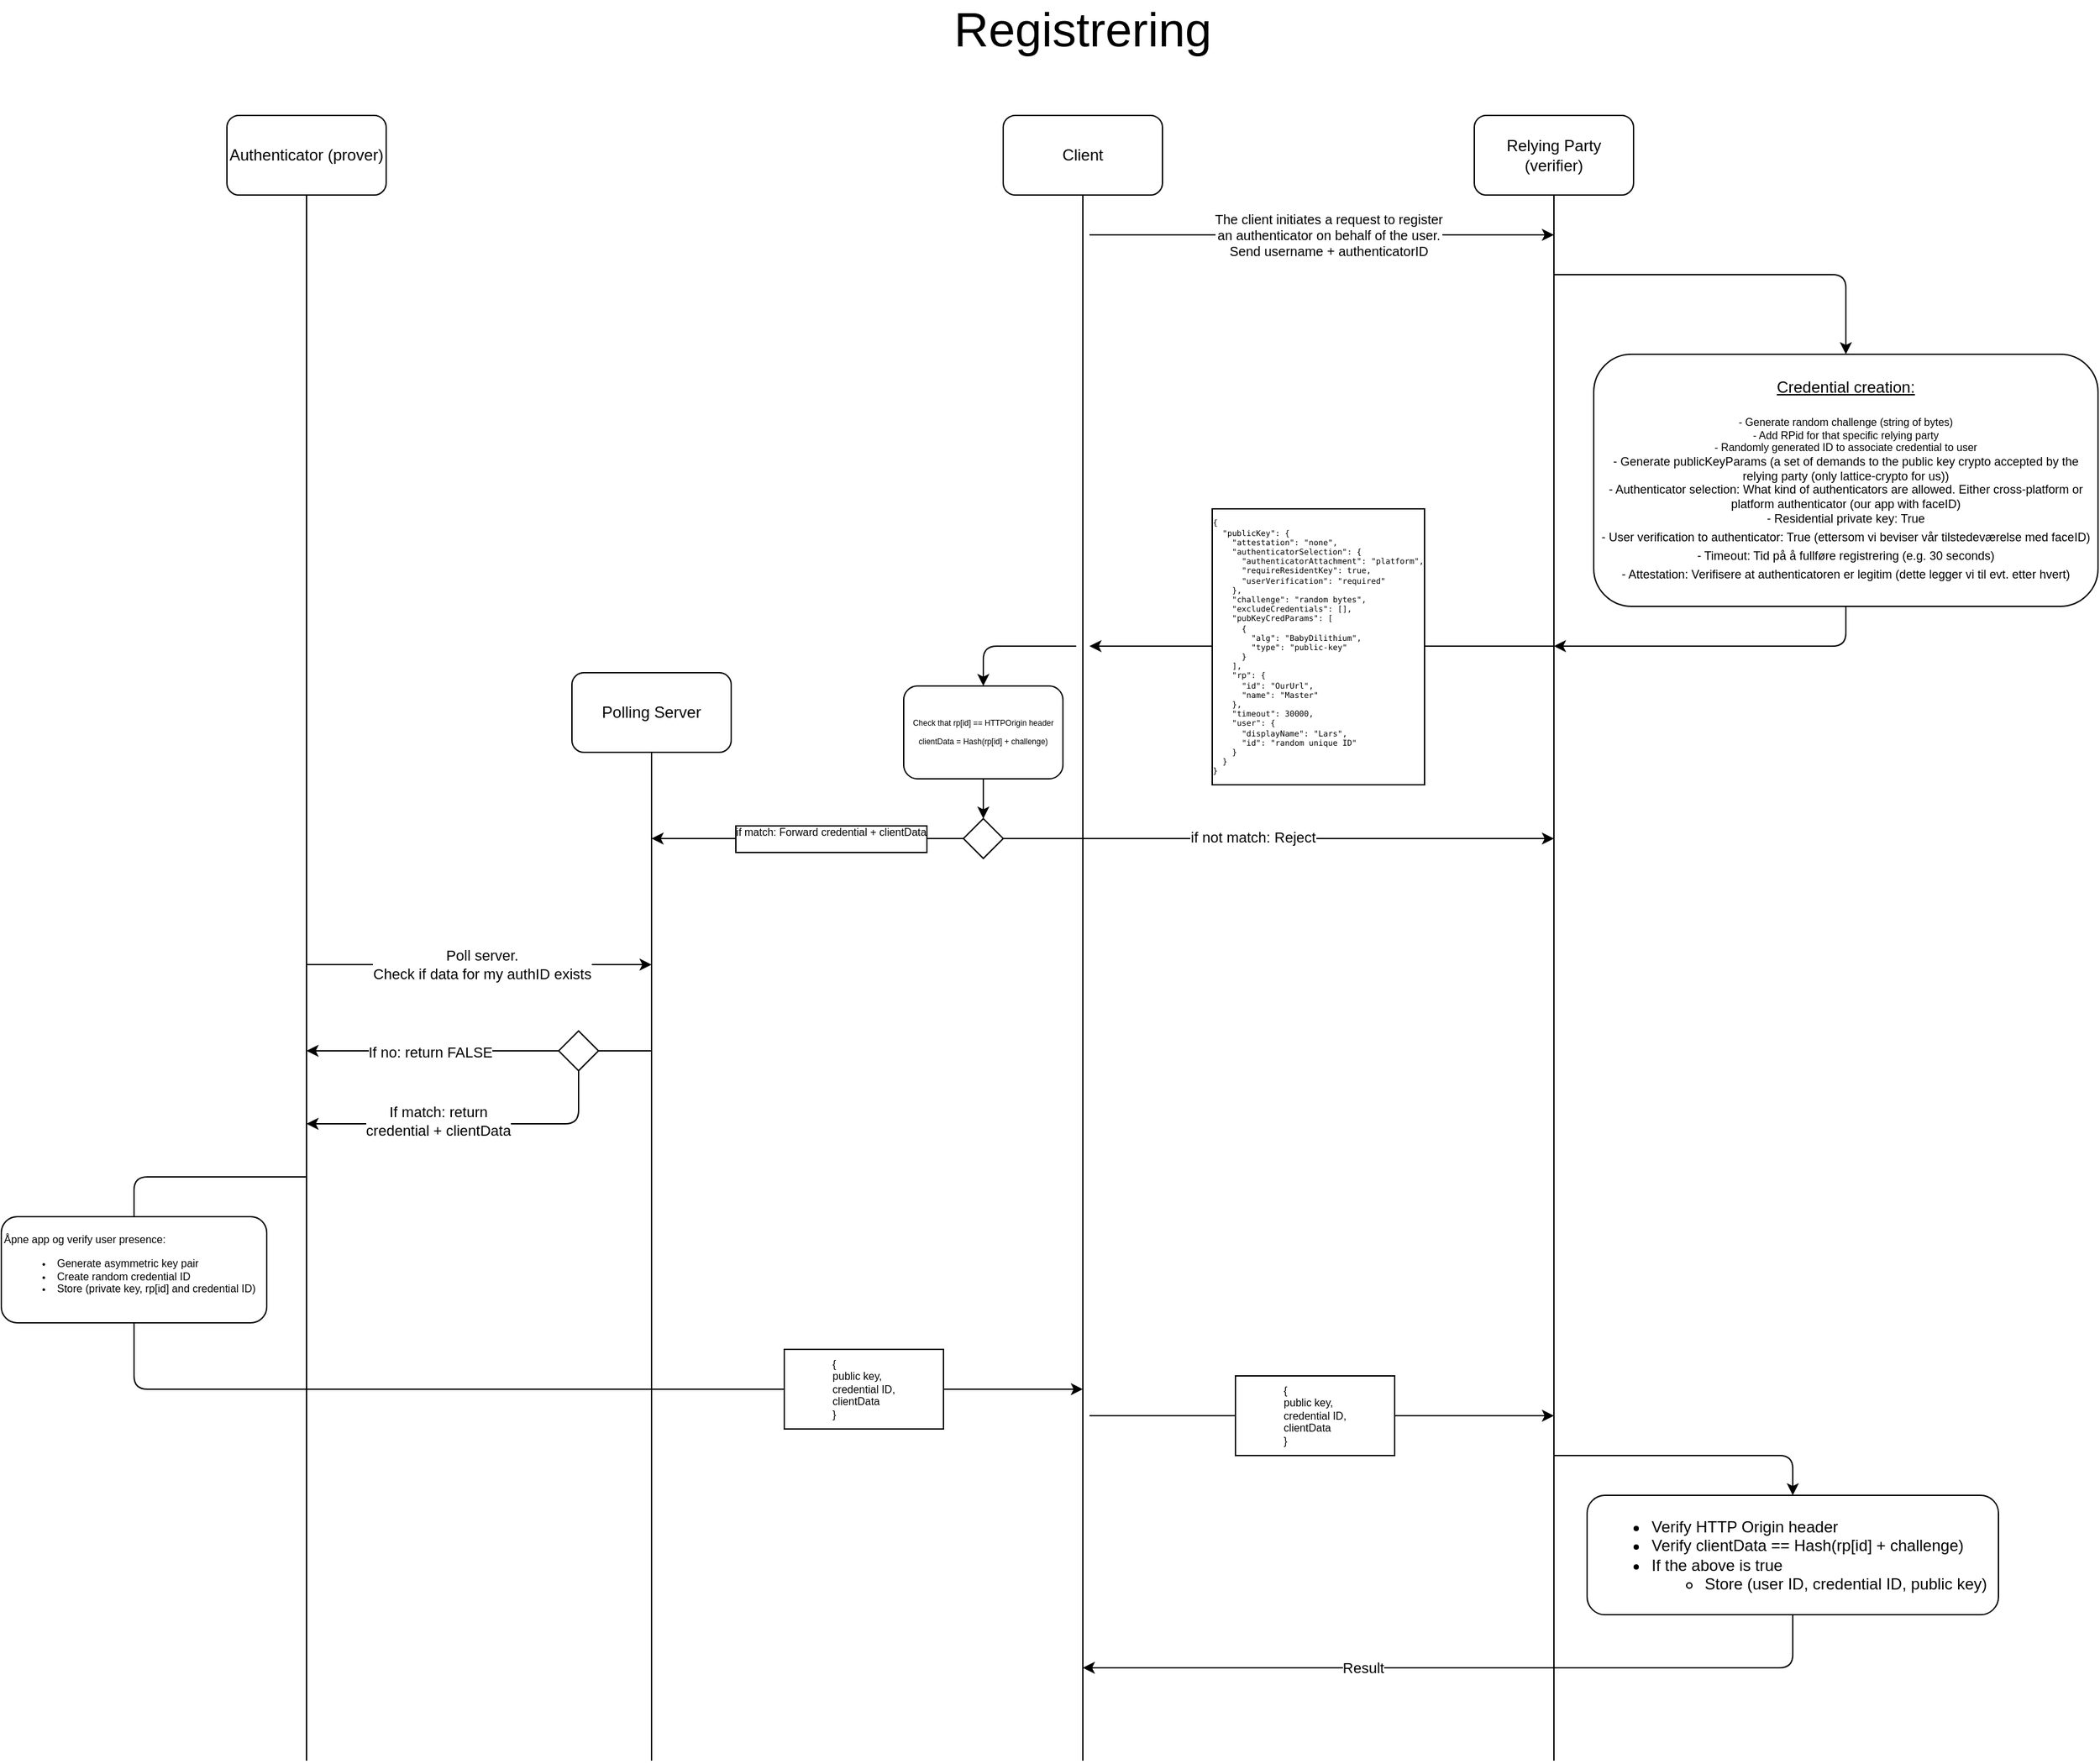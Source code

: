 <mxfile pages="2">
    <diagram name="Page-1" id="9nSpavD_kLngEqnkLX_T">
        <mxGraphModel dx="1808" dy="404" grid="1" gridSize="10" guides="1" tooltips="1" connect="1" arrows="1" fold="1" page="1" pageScale="1" pageWidth="850" pageHeight="1100" math="0" shadow="0">
            <root>
                <mxCell id="0"/>
                <mxCell id="1" parent="0"/>
                <mxCell id="giV-ENRg7JwK_vnK7Rxu-2" value="Relying Party (verifier)" style="rounded=1;whiteSpace=wrap;html=1;" parent="1" vertex="1">
                    <mxGeometry x="750" y="120" width="120" height="60" as="geometry"/>
                </mxCell>
                <mxCell id="rjpO2_44aLAbnIo8vH72-1" value="&lt;font style=&quot;font-size: 36px;&quot;&gt;Registrering&lt;/font&gt;" style="text;html=1;strokeColor=none;fillColor=none;align=center;verticalAlign=middle;whiteSpace=wrap;rounded=0;" parent="1" vertex="1">
                    <mxGeometry x="425" y="40" width="60" height="30" as="geometry"/>
                </mxCell>
                <mxCell id="rjpO2_44aLAbnIo8vH72-2" value="Client" style="rounded=1;whiteSpace=wrap;html=1;" parent="1" vertex="1">
                    <mxGeometry x="395" y="120" width="120" height="60" as="geometry"/>
                </mxCell>
                <mxCell id="rjpO2_44aLAbnIo8vH72-3" value="Authenticator (prover)" style="rounded=1;whiteSpace=wrap;html=1;" parent="1" vertex="1">
                    <mxGeometry x="-190" y="120" width="120" height="60" as="geometry"/>
                </mxCell>
                <mxCell id="rjpO2_44aLAbnIo8vH72-4" value="" style="endArrow=none;html=1;rounded=0;entryX=0.5;entryY=1;entryDx=0;entryDy=0;" parent="1" target="rjpO2_44aLAbnIo8vH72-3" edge="1">
                    <mxGeometry width="50" height="50" relative="1" as="geometry">
                        <mxPoint x="-130" y="1360" as="sourcePoint"/>
                        <mxPoint x="250" y="250" as="targetPoint"/>
                    </mxGeometry>
                </mxCell>
                <mxCell id="rjpO2_44aLAbnIo8vH72-5" value="" style="endArrow=none;html=1;rounded=0;entryX=0.5;entryY=1;entryDx=0;entryDy=0;" parent="1" target="rjpO2_44aLAbnIo8vH72-2" edge="1">
                    <mxGeometry width="50" height="50" relative="1" as="geometry">
                        <mxPoint x="455" y="1360" as="sourcePoint"/>
                        <mxPoint x="454.58" y="190" as="targetPoint"/>
                    </mxGeometry>
                </mxCell>
                <mxCell id="rjpO2_44aLAbnIo8vH72-6" value="" style="endArrow=none;html=1;rounded=0;entryX=0.5;entryY=1;entryDx=0;entryDy=0;" parent="1" target="giV-ENRg7JwK_vnK7Rxu-2" edge="1">
                    <mxGeometry width="50" height="50" relative="1" as="geometry">
                        <mxPoint x="810" y="1360" as="sourcePoint"/>
                        <mxPoint x="809.58" y="190" as="targetPoint"/>
                    </mxGeometry>
                </mxCell>
                <mxCell id="rjpO2_44aLAbnIo8vH72-7" value="" style="endArrow=classic;html=1;rounded=0;sourcePerimeterSpacing=0;" parent="1" edge="1">
                    <mxGeometry width="50" height="50" relative="1" as="geometry">
                        <mxPoint x="460" y="210" as="sourcePoint"/>
                        <mxPoint x="810" y="210" as="targetPoint"/>
                    </mxGeometry>
                </mxCell>
                <mxCell id="rjpO2_44aLAbnIo8vH72-8" value="&lt;div style=&quot;font-size: 10px;&quot;&gt;&lt;font style=&quot;font-size: 10px;&quot;&gt;The client initiates a request to register&lt;/font&gt;&lt;/div&gt;&lt;div style=&quot;font-size: 10px;&quot;&gt;&lt;font style=&quot;font-size: 10px;&quot;&gt;an authenticator on behalf of the user.&lt;/font&gt;&lt;/div&gt;&lt;div style=&quot;font-size: 10px;&quot;&gt;&lt;font style=&quot;font-size: 10px;&quot;&gt;Send username + authenticatorID&lt;br&gt;&lt;/font&gt;&lt;/div&gt;" style="edgeLabel;html=1;align=center;verticalAlign=middle;resizable=0;points=[];" parent="rjpO2_44aLAbnIo8vH72-7" vertex="1" connectable="0">
                    <mxGeometry x="-0.2" relative="1" as="geometry">
                        <mxPoint x="40" as="offset"/>
                    </mxGeometry>
                </mxCell>
                <mxCell id="rjpO2_44aLAbnIo8vH72-10" value="&lt;div&gt;&lt;u&gt;Credential creation:&lt;/u&gt;&lt;/div&gt;&lt;div&gt;&lt;u&gt;&lt;br&gt;&lt;/u&gt;&lt;/div&gt;&lt;div style=&quot;font-size: 8px;&quot;&gt;&lt;font style=&quot;font-size: 8px;&quot;&gt;- Generate random challenge (string of bytes)&lt;/font&gt;&lt;/div&gt;&lt;div style=&quot;font-size: 8px;&quot;&gt;&lt;font style=&quot;font-size: 8px;&quot;&gt;- Add RPid for that specific relying party&lt;/font&gt;&lt;/div&gt;&lt;div style=&quot;font-size: 8px;&quot;&gt;&lt;font style=&quot;font-size: 8px;&quot;&gt;- Randomly generated ID to associate credential to user&lt;/font&gt;&lt;font style=&quot;font-size: 8px;&quot;&gt;&lt;br&gt;&lt;/font&gt;&lt;/div&gt;&lt;div style=&quot;font-size: 9px;&quot;&gt;&lt;font style=&quot;font-size: 9px;&quot;&gt;&lt;font style=&quot;font-size: 9px;&quot;&gt;&lt;font style=&quot;font-size: 9px;&quot;&gt;&lt;font style=&quot;font-size: 9px;&quot;&gt;- Generate publicKeyParams (a set of demands to the public key crypto ac&lt;font style=&quot;font-size: 9px;&quot;&gt;cepted by the relying party (only lattice-crypto for us))&lt;/font&gt;&lt;/font&gt;&lt;/font&gt;&lt;/font&gt;&lt;/font&gt;&lt;font style=&quot;font-size: 9px;&quot;&gt;&lt;br&gt;&lt;/font&gt;&lt;/div&gt;&lt;div style=&quot;font-size: 9px;&quot;&gt;&lt;font style=&quot;font-size: 9px;&quot;&gt;- Authenticator selection: What kind of authenticators are allowed. Either cross-platform or platform authenticator (our app with faceID)&lt;/font&gt;&lt;/div&gt;&lt;div style=&quot;font-size: 9px;&quot;&gt;&lt;font style=&quot;font-size: 9px;&quot;&gt;- Residential private key: True&lt;br&gt;&lt;/font&gt;&lt;/div&gt;&lt;div&gt;&lt;font style=&quot;font-size: 11px;&quot;&gt;&lt;font style=&quot;font-size: 10px;&quot;&gt;&lt;font style=&quot;font-size: 9px;&quot;&gt;- User verification to authenticator: True (ettersom vi beviser vår tilstedeværelse med faceID)&lt;/font&gt;&lt;/font&gt;&lt;/font&gt;&lt;/div&gt;&lt;div&gt;&lt;font style=&quot;font-size: 11px;&quot;&gt;&lt;font style=&quot;font-size: 10px;&quot;&gt;&lt;font style=&quot;font-size: 9px;&quot;&gt;&lt;font style=&quot;font-size: 8px;&quot;&gt;&lt;font style=&quot;font-size: 9px;&quot;&gt;- Timeout: Tid på å fullføre registrering (e.g. 30 seconds)&lt;/font&gt;&lt;/font&gt;&lt;/font&gt;&lt;/font&gt;&lt;/font&gt;&lt;/div&gt;&lt;div&gt;&lt;font style=&quot;font-size: 11px;&quot;&gt;&lt;font style=&quot;font-size: 10px;&quot;&gt;&lt;font style=&quot;font-size: 9px;&quot;&gt;- Attestation: Verifisere at authenticatoren er legitim (dette legger vi til evt. etter hvert)&lt;/font&gt;&lt;/font&gt;&lt;/font&gt;&lt;br&gt;&lt;/div&gt;" style="rounded=1;whiteSpace=wrap;html=1;" parent="1" vertex="1">
                    <mxGeometry x="840" y="300" width="380" height="190" as="geometry"/>
                </mxCell>
                <mxCell id="rjpO2_44aLAbnIo8vH72-11" value="" style="endArrow=none;html=1;rounded=1;exitX=0.5;exitY=0;exitDx=0;exitDy=0;startArrow=classic;startFill=1;" parent="1" source="rjpO2_44aLAbnIo8vH72-10" edge="1">
                    <mxGeometry width="50" height="50" relative="1" as="geometry">
                        <mxPoint x="890" y="280" as="sourcePoint"/>
                        <mxPoint x="810" y="240" as="targetPoint"/>
                        <Array as="points">
                            <mxPoint x="1030" y="240"/>
                        </Array>
                    </mxGeometry>
                </mxCell>
                <mxCell id="rjpO2_44aLAbnIo8vH72-12" value="" style="endArrow=classic;html=1;rounded=0;" parent="1" edge="1">
                    <mxGeometry width="50" height="50" relative="1" as="geometry">
                        <mxPoint x="810" y="520" as="sourcePoint"/>
                        <mxPoint x="460" y="520" as="targetPoint"/>
                    </mxGeometry>
                </mxCell>
                <mxCell id="rjpO2_44aLAbnIo8vH72-14" value="&lt;pre style=&quot;font-size: 6px;&quot;&gt;{&lt;br&gt;  &quot;publicKey&quot;&lt;span class=&quot;o&quot;&gt;:&lt;/span&gt; &lt;span class=&quot;p&quot;&gt;{&lt;/span&gt;&lt;br&gt;    &lt;span class=&quot;s2&quot;&gt;&quot;attestation&quot;&lt;/span&gt;&lt;span class=&quot;o&quot;&gt;:&lt;/span&gt; &lt;span class=&quot;s2&quot;&gt;&quot;none&quot;&lt;/span&gt;&lt;span class=&quot;p&quot;&gt;,&lt;/span&gt;&lt;br&gt;    &lt;span class=&quot;s2&quot;&gt;&quot;authenticatorSelection&quot;&lt;/span&gt;&lt;span class=&quot;o&quot;&gt;:&lt;/span&gt; &lt;span class=&quot;p&quot;&gt;{&lt;/span&gt;&lt;br&gt;      &lt;span class=&quot;s2&quot;&gt;&quot;authenticatorAttachment&quot;&lt;/span&gt;&lt;span class=&quot;o&quot;&gt;:&lt;/span&gt; &lt;span class=&quot;s2&quot;&gt;&quot;platform&quot;&lt;/span&gt;&lt;span class=&quot;p&quot;&gt;,&lt;/span&gt;&lt;br&gt;      &lt;span class=&quot;s2&quot;&gt;&quot;requireResidentKey&quot;&lt;/span&gt;&lt;span class=&quot;o&quot;&gt;:&lt;/span&gt; true&lt;span class=&quot;p&quot;&gt;,&lt;/span&gt;&lt;br&gt;      &lt;span class=&quot;s2&quot;&gt;&quot;userVerification&quot;&lt;/span&gt;&lt;span class=&quot;o&quot;&gt;:&lt;/span&gt; &lt;span class=&quot;s2&quot;&gt;&quot;required&quot;&lt;/span&gt;&lt;br&gt;    &lt;span class=&quot;p&quot;&gt;},&lt;/span&gt;&lt;br&gt;    &lt;span class=&quot;s2&quot;&gt;&quot;challenge&quot;&lt;/span&gt;&lt;span class=&quot;o&quot;&gt;:&lt;/span&gt; &quot;random bytes&quot;&lt;span class=&quot;p&quot;&gt;,&lt;/span&gt;&lt;br&gt;    &lt;span class=&quot;s2&quot;&gt;&quot;excludeCredentials&quot;&lt;/span&gt;&lt;span class=&quot;o&quot;&gt;:&lt;/span&gt; &lt;span class=&quot;p&quot;&gt;[],&lt;/span&gt;&lt;br&gt;    &lt;span class=&quot;s2&quot;&gt;&quot;pubKeyCredParams&quot;&lt;/span&gt;&lt;span class=&quot;o&quot;&gt;:&lt;/span&gt; &lt;span class=&quot;p&quot;&gt;[&lt;/span&gt;&lt;br&gt;      &lt;span class=&quot;p&quot;&gt;{&lt;/span&gt;&lt;br&gt;        &lt;span class=&quot;s2&quot;&gt;&quot;alg&quot;&lt;/span&gt;&lt;span class=&quot;o&quot;&gt;:&lt;/span&gt; &quot;BabyDilithium&quot;&lt;span class=&quot;p&quot;&gt;,&lt;/span&gt;&lt;br&gt;        &lt;span class=&quot;s2&quot;&gt;&quot;type&quot;&lt;/span&gt;&lt;span class=&quot;o&quot;&gt;:&lt;/span&gt; &lt;span class=&quot;s2&quot;&gt;&quot;public-key&quot;&lt;/span&gt;&lt;br&gt;      &lt;span class=&quot;p&quot;&gt;}&lt;/span&gt;&lt;br&gt;    &lt;span class=&quot;p&quot;&gt;],&lt;/span&gt;&lt;br&gt;    &lt;span class=&quot;s2&quot;&gt;&quot;rp&quot;&lt;/span&gt;&lt;span class=&quot;o&quot;&gt;:&lt;/span&gt; &lt;span class=&quot;p&quot;&gt;{&lt;/span&gt;&lt;br&gt;      &lt;span class=&quot;s2&quot;&gt;&quot;id&quot;&lt;/span&gt;&lt;span class=&quot;o&quot;&gt;:&lt;/span&gt; &lt;span class=&quot;s2&quot;&gt;&quot;OurUrl&quot;&lt;/span&gt;&lt;span class=&quot;p&quot;&gt;,&lt;/span&gt;&lt;br&gt;      &lt;span class=&quot;s2&quot;&gt;&quot;name&quot;&lt;/span&gt;&lt;span class=&quot;o&quot;&gt;:&lt;/span&gt; &lt;span class=&quot;s2&quot;&gt;&quot;Master&quot;&lt;/span&gt;&lt;br&gt;    &lt;span class=&quot;p&quot;&gt;},&lt;/span&gt;&lt;br&gt;    &lt;span class=&quot;s2&quot;&gt;&quot;timeout&quot;&lt;/span&gt;&lt;span class=&quot;o&quot;&gt;:&lt;/span&gt; &lt;span class=&quot;mi&quot;&gt;30000&lt;/span&gt;&lt;span class=&quot;p&quot;&gt;,&lt;/span&gt;&lt;br&gt;    &lt;span class=&quot;s2&quot;&gt;&quot;user&quot;&lt;/span&gt;&lt;span class=&quot;o&quot;&gt;:&lt;/span&gt; &lt;span class=&quot;p&quot;&gt;{&lt;/span&gt;&lt;br&gt;      &lt;span class=&quot;s2&quot;&gt;&quot;displayName&quot;&lt;/span&gt;&lt;span class=&quot;o&quot;&gt;:&lt;/span&gt; &lt;span class=&quot;s2&quot;&gt;&quot;Lars&quot;&lt;/span&gt;&lt;span class=&quot;p&quot;&gt;,&lt;/span&gt;&lt;br&gt;      &lt;span class=&quot;s2&quot;&gt;&quot;id&quot;&lt;/span&gt;&lt;span class=&quot;o&quot;&gt;:&lt;/span&gt; &lt;span class=&quot;s2&quot;&gt;&quot;random unique ID&quot;&lt;/span&gt;&lt;br&gt;    &lt;span class=&quot;p&quot;&gt;}&lt;/span&gt;&lt;br&gt;  &lt;span class=&quot;p&quot;&gt;}&lt;/span&gt;&lt;br&gt;&lt;span class=&quot;p&quot;&gt;}&lt;/span&gt;&lt;/pre&gt;" style="edgeLabel;html=1;align=left;verticalAlign=middle;resizable=0;points=[];labelBackgroundColor=default;labelBorderColor=default;" parent="rjpO2_44aLAbnIo8vH72-12" vertex="1" connectable="0">
                    <mxGeometry x="0.52" relative="1" as="geometry">
                        <mxPoint x="6" as="offset"/>
                    </mxGeometry>
                </mxCell>
                <mxCell id="rjpO2_44aLAbnIo8vH72-15" value="" style="endArrow=classic;html=1;rounded=1;exitX=0.5;exitY=1;exitDx=0;exitDy=0;" parent="1" source="rjpO2_44aLAbnIo8vH72-10" edge="1">
                    <mxGeometry width="50" height="50" relative="1" as="geometry">
                        <mxPoint x="710" y="540" as="sourcePoint"/>
                        <mxPoint x="810" y="520" as="targetPoint"/>
                        <Array as="points">
                            <mxPoint x="1030" y="520"/>
                        </Array>
                    </mxGeometry>
                </mxCell>
                <mxCell id="rjpO2_44aLAbnIo8vH72-16" value="" style="endArrow=none;html=1;rounded=1;exitX=0.5;exitY=0;exitDx=0;exitDy=0;endFill=0;startArrow=classic;startFill=1;" parent="1" source="rjpO2_44aLAbnIo8vH72-17" edge="1">
                    <mxGeometry width="50" height="50" relative="1" as="geometry">
                        <mxPoint x="320" y="600" as="sourcePoint"/>
                        <mxPoint x="450" y="520" as="targetPoint"/>
                        <Array as="points">
                            <mxPoint x="380" y="520"/>
                        </Array>
                    </mxGeometry>
                </mxCell>
                <mxCell id="rjpO2_44aLAbnIo8vH72-17" value="&lt;div&gt;Check that rp[id] == HTTPOrigin header&lt;/div&gt;&lt;div&gt;&lt;br&gt;&lt;/div&gt;&lt;div&gt;clientData = Hash(rp[id] + challenge)&lt;br&gt;&lt;/div&gt;" style="rounded=1;whiteSpace=wrap;html=1;fontSize=6;" parent="1" vertex="1">
                    <mxGeometry x="320" y="550" width="120" height="70" as="geometry"/>
                </mxCell>
                <mxCell id="rjpO2_44aLAbnIo8vH72-19" value="" style="endArrow=classic;html=1;rounded=0;exitX=0.5;exitY=1;exitDx=0;exitDy=0;entryX=0.5;entryY=0;entryDx=0;entryDy=0;" parent="1" source="rjpO2_44aLAbnIo8vH72-17" target="rjpO2_44aLAbnIo8vH72-20" edge="1">
                    <mxGeometry width="50" height="50" relative="1" as="geometry">
                        <mxPoint x="500" y="680" as="sourcePoint"/>
                        <mxPoint x="380" y="640" as="targetPoint"/>
                    </mxGeometry>
                </mxCell>
                <mxCell id="rjpO2_44aLAbnIo8vH72-20" value="" style="rhombus;whiteSpace=wrap;html=1;" parent="1" vertex="1">
                    <mxGeometry x="365" y="650" width="30" height="30" as="geometry"/>
                </mxCell>
                <mxCell id="rjpO2_44aLAbnIo8vH72-21" value="" style="endArrow=classic;html=1;rounded=0;exitX=1;exitY=0.5;exitDx=0;exitDy=0;" parent="1" source="rjpO2_44aLAbnIo8vH72-20" edge="1">
                    <mxGeometry width="50" height="50" relative="1" as="geometry">
                        <mxPoint x="500" y="680" as="sourcePoint"/>
                        <mxPoint x="810" y="665" as="targetPoint"/>
                    </mxGeometry>
                </mxCell>
                <mxCell id="rjpO2_44aLAbnIo8vH72-22" value="if not match: Reject" style="edgeLabel;html=1;align=center;verticalAlign=middle;resizable=0;points=[];" parent="rjpO2_44aLAbnIo8vH72-21" vertex="1" connectable="0">
                    <mxGeometry x="-0.094" y="1" relative="1" as="geometry">
                        <mxPoint as="offset"/>
                    </mxGeometry>
                </mxCell>
                <mxCell id="rjpO2_44aLAbnIo8vH72-23" value="" style="endArrow=classic;html=1;rounded=0;exitX=0;exitY=0.5;exitDx=0;exitDy=0;" parent="1" source="rjpO2_44aLAbnIo8vH72-20" edge="1">
                    <mxGeometry width="50" height="50" relative="1" as="geometry">
                        <mxPoint x="400" y="690" as="sourcePoint"/>
                        <mxPoint x="130" y="665" as="targetPoint"/>
                    </mxGeometry>
                </mxCell>
                <mxCell id="rjpO2_44aLAbnIo8vH72-25" value="&lt;div style=&quot;font-size: 8px;&quot;&gt;if match: Forward credential + clientData&lt;br&gt;&lt;/div&gt;&lt;div&gt;&lt;br&gt;&lt;/div&gt;" style="edgeLabel;html=1;align=center;verticalAlign=middle;resizable=0;points=[];fontSize=8;labelBackgroundColor=default;labelBorderColor=default;" parent="rjpO2_44aLAbnIo8vH72-23" vertex="1" connectable="0">
                    <mxGeometry x="-0.145" y="1" relative="1" as="geometry">
                        <mxPoint y="-1" as="offset"/>
                    </mxGeometry>
                </mxCell>
                <mxCell id="rjpO2_44aLAbnIo8vH72-27" value="&lt;div&gt;Åpne app og verify user presence:&lt;/div&gt;&lt;ul&gt;&lt;li&gt;Generate asymmetric key pair&lt;br&gt;&lt;/li&gt;&lt;li&gt;Create random credential ID&lt;/li&gt;&lt;li&gt;Store (private key, rp[id] and credential ID)&lt;br&gt;&lt;/li&gt;&lt;/ul&gt;" style="rounded=1;whiteSpace=wrap;html=1;fontSize=8;align=left;" parent="1" vertex="1">
                    <mxGeometry x="-360" y="950" width="200" height="80" as="geometry"/>
                </mxCell>
                <mxCell id="rjpO2_44aLAbnIo8vH72-31" value="&lt;div align=&quot;left&quot;&gt;&lt;ul&gt;&lt;li&gt;Verify HTTP Origin header&lt;/li&gt;&lt;li&gt;Verify clientData == Hash(rp[id] + challenge)&lt;/li&gt;&lt;li&gt;If the above is true&lt;br&gt;&lt;/li&gt;&lt;ul&gt;&lt;li&gt;Store (user ID, credential ID, public key)&lt;br&gt;&lt;/li&gt;&lt;/ul&gt;&lt;/ul&gt;&lt;/div&gt;" style="rounded=1;whiteSpace=wrap;html=1;" parent="1" vertex="1">
                    <mxGeometry x="835" y="1160" width="310" height="90" as="geometry"/>
                </mxCell>
                <mxCell id="rjpO2_44aLAbnIo8vH72-34" value="" style="endArrow=classic;html=1;rounded=1;entryX=0.5;entryY=0;entryDx=0;entryDy=0;" parent="1" target="rjpO2_44aLAbnIo8vH72-31" edge="1">
                    <mxGeometry width="50" height="50" relative="1" as="geometry">
                        <mxPoint x="810" y="1130" as="sourcePoint"/>
                        <mxPoint x="885" y="1140" as="targetPoint"/>
                        <Array as="points">
                            <mxPoint x="990" y="1130"/>
                        </Array>
                    </mxGeometry>
                </mxCell>
                <mxCell id="rjpO2_44aLAbnIo8vH72-35" value="" style="endArrow=classic;html=1;rounded=1;exitX=0.5;exitY=1;exitDx=0;exitDy=0;" parent="1" source="rjpO2_44aLAbnIo8vH72-31" edge="1">
                    <mxGeometry width="50" height="50" relative="1" as="geometry">
                        <mxPoint x="835" y="1280" as="sourcePoint"/>
                        <mxPoint x="455" y="1290" as="targetPoint"/>
                        <Array as="points">
                            <mxPoint x="990" y="1290"/>
                        </Array>
                    </mxGeometry>
                </mxCell>
                <mxCell id="rjpO2_44aLAbnIo8vH72-36" value="Result" style="edgeLabel;html=1;align=center;verticalAlign=middle;resizable=0;points=[];" parent="rjpO2_44aLAbnIo8vH72-35" vertex="1" connectable="0">
                    <mxGeometry x="0.268" relative="1" as="geometry">
                        <mxPoint as="offset"/>
                    </mxGeometry>
                </mxCell>
                <mxCell id="VyJtqUMelZ7oASCZ94De-1" value="Polling Server" style="rounded=1;whiteSpace=wrap;html=1;" parent="1" vertex="1">
                    <mxGeometry x="70" y="540" width="120" height="60" as="geometry"/>
                </mxCell>
                <mxCell id="VyJtqUMelZ7oASCZ94De-2" value="" style="endArrow=none;html=1;rounded=0;entryX=0.5;entryY=1;entryDx=0;entryDy=0;" parent="1" target="VyJtqUMelZ7oASCZ94De-1" edge="1">
                    <mxGeometry width="50" height="50" relative="1" as="geometry">
                        <mxPoint x="130" y="1360" as="sourcePoint"/>
                        <mxPoint x="140" y="280" as="targetPoint"/>
                    </mxGeometry>
                </mxCell>
                <mxCell id="VyJtqUMelZ7oASCZ94De-6" value="" style="endArrow=classic;html=1;rounded=0;" parent="1" edge="1">
                    <mxGeometry width="50" height="50" relative="1" as="geometry">
                        <mxPoint x="-130" y="760" as="sourcePoint"/>
                        <mxPoint x="130" y="760" as="targetPoint"/>
                    </mxGeometry>
                </mxCell>
                <mxCell id="VyJtqUMelZ7oASCZ94De-7" value="Poll server. &lt;br&gt;Check if data for my authID exists" style="edgeLabel;html=1;align=center;verticalAlign=middle;resizable=0;points=[];" parent="VyJtqUMelZ7oASCZ94De-6" vertex="1" connectable="0">
                    <mxGeometry x="-0.203" relative="1" as="geometry">
                        <mxPoint x="28" as="offset"/>
                    </mxGeometry>
                </mxCell>
                <mxCell id="VyJtqUMelZ7oASCZ94De-9" value="" style="endArrow=classic;html=1;rounded=0;exitX=0;exitY=0.5;exitDx=0;exitDy=0;" parent="1" source="VyJtqUMelZ7oASCZ94De-11" edge="1">
                    <mxGeometry width="50" height="50" relative="1" as="geometry">
                        <mxPoint x="-30" y="790" as="sourcePoint"/>
                        <mxPoint x="-130" y="825" as="targetPoint"/>
                    </mxGeometry>
                </mxCell>
                <mxCell id="VyJtqUMelZ7oASCZ94De-10" value="If no: return FALSE" style="edgeLabel;html=1;align=center;verticalAlign=middle;resizable=0;points=[];" parent="VyJtqUMelZ7oASCZ94De-9" vertex="1" connectable="0">
                    <mxGeometry x="0.019" y="1" relative="1" as="geometry">
                        <mxPoint as="offset"/>
                    </mxGeometry>
                </mxCell>
                <mxCell id="VyJtqUMelZ7oASCZ94De-11" value="" style="rhombus;whiteSpace=wrap;html=1;" parent="1" vertex="1">
                    <mxGeometry x="60" y="810" width="30" height="30" as="geometry"/>
                </mxCell>
                <mxCell id="VyJtqUMelZ7oASCZ94De-12" value="" style="endArrow=none;html=1;rounded=0;exitX=1;exitY=0.5;exitDx=0;exitDy=0;" parent="1" source="VyJtqUMelZ7oASCZ94De-11" edge="1">
                    <mxGeometry width="50" height="50" relative="1" as="geometry">
                        <mxPoint x="60" y="900" as="sourcePoint"/>
                        <mxPoint x="130" y="825" as="targetPoint"/>
                    </mxGeometry>
                </mxCell>
                <mxCell id="VyJtqUMelZ7oASCZ94De-13" value="" style="endArrow=classic;html=1;rounded=1;exitX=0.5;exitY=1;exitDx=0;exitDy=0;" parent="1" source="VyJtqUMelZ7oASCZ94De-11" edge="1">
                    <mxGeometry width="50" height="50" relative="1" as="geometry">
                        <mxPoint x="60" y="970" as="sourcePoint"/>
                        <mxPoint x="-130" y="880" as="targetPoint"/>
                        <Array as="points">
                            <mxPoint x="75" y="880"/>
                        </Array>
                    </mxGeometry>
                </mxCell>
                <mxCell id="VyJtqUMelZ7oASCZ94De-14" value="If match: return &lt;br&gt;credential + clientData" style="edgeLabel;html=1;align=center;verticalAlign=middle;resizable=0;points=[];" parent="VyJtqUMelZ7oASCZ94De-13" vertex="1" connectable="0">
                    <mxGeometry x="0.197" y="-2" relative="1" as="geometry">
                        <mxPoint as="offset"/>
                    </mxGeometry>
                </mxCell>
                <mxCell id="VyJtqUMelZ7oASCZ94De-15" value="" style="endArrow=none;html=1;rounded=1;exitX=0.5;exitY=0;exitDx=0;exitDy=0;" parent="1" source="rjpO2_44aLAbnIo8vH72-27" edge="1">
                    <mxGeometry width="50" height="50" relative="1" as="geometry">
                        <mxPoint x="-250" y="910" as="sourcePoint"/>
                        <mxPoint x="-130" y="920" as="targetPoint"/>
                        <Array as="points">
                            <mxPoint x="-260" y="920"/>
                        </Array>
                    </mxGeometry>
                </mxCell>
                <mxCell id="VyJtqUMelZ7oASCZ94De-16" value="" style="endArrow=classic;html=1;rounded=1;exitX=0.5;exitY=1;exitDx=0;exitDy=0;" parent="1" edge="1">
                    <mxGeometry width="50" height="50" relative="1" as="geometry">
                        <mxPoint x="-260" y="1030" as="sourcePoint"/>
                        <mxPoint x="455" y="1080" as="targetPoint"/>
                        <Array as="points">
                            <mxPoint x="-260" y="1080"/>
                        </Array>
                    </mxGeometry>
                </mxCell>
                <mxCell id="VyJtqUMelZ7oASCZ94De-4" value="&lt;div style=&quot;border-color: var(--border-color); font-size: 8px; text-align: left; background-color: rgb(255, 255, 255);&quot;&gt;{&lt;/div&gt;&lt;div style=&quot;border-color: var(--border-color); font-size: 8px; text-align: left; background-color: rgb(255, 255, 255);&quot;&gt;public key,&lt;/div&gt;&lt;div style=&quot;border-color: var(--border-color); font-size: 8px; text-align: left; background-color: rgb(255, 255, 255);&quot;&gt;&lt;span style=&quot;border-color: var(--border-color);&quot;&gt;&lt;/span&gt;credential ID,&lt;/div&gt;&lt;div style=&quot;border-color: var(--border-color); font-size: 8px; text-align: left; background-color: rgb(255, 255, 255);&quot;&gt;&lt;span style=&quot;border-color: var(--border-color);&quot;&gt;&lt;/span&gt;clientData&lt;/div&gt;&lt;div style=&quot;border-color: var(--border-color); font-size: 8px; text-align: left; background-color: rgb(255, 255, 255);&quot;&gt;}&lt;/div&gt;" style="rounded=0;whiteSpace=wrap;html=1;" parent="1" vertex="1">
                    <mxGeometry x="230" y="1050" width="120" height="60" as="geometry"/>
                </mxCell>
                <mxCell id="VyJtqUMelZ7oASCZ94De-17" value="" style="endArrow=classic;html=1;rounded=0;" parent="1" edge="1">
                    <mxGeometry width="50" height="50" relative="1" as="geometry">
                        <mxPoint x="460" y="1100" as="sourcePoint"/>
                        <mxPoint x="810" y="1100" as="targetPoint"/>
                    </mxGeometry>
                </mxCell>
                <mxCell id="sGyqYSbfdkbCB0a28GjR-7" value="&lt;div style=&quot;border-color: var(--border-color); font-size: 8px; text-align: left; background-color: rgb(255, 255, 255);&quot;&gt;{&lt;/div&gt;&lt;div style=&quot;border-color: var(--border-color); font-size: 8px; text-align: left; background-color: rgb(255, 255, 255);&quot;&gt;public key,&lt;/div&gt;&lt;div style=&quot;border-color: var(--border-color); font-size: 8px; text-align: left; background-color: rgb(255, 255, 255);&quot;&gt;&lt;span style=&quot;border-color: var(--border-color);&quot;&gt;&lt;/span&gt;credential ID,&lt;/div&gt;&lt;div style=&quot;border-color: var(--border-color); font-size: 8px; text-align: left; background-color: rgb(255, 255, 255);&quot;&gt;&lt;span style=&quot;border-color: var(--border-color);&quot;&gt;&lt;/span&gt;clientData&amp;nbsp;&lt;/div&gt;&lt;div style=&quot;border-color: var(--border-color); font-size: 8px; text-align: left; background-color: rgb(255, 255, 255);&quot;&gt;}&lt;/div&gt;" style="rounded=0;whiteSpace=wrap;html=1;" parent="1" vertex="1">
                    <mxGeometry x="570" y="1070" width="120" height="60" as="geometry"/>
                </mxCell>
            </root>
        </mxGraphModel>
    </diagram>
    <diagram id="IM2ip-CZQZaXiK0-1fHI" name="Page-2">
        <mxGraphModel dx="1871" dy="419" grid="1" gridSize="10" guides="1" tooltips="1" connect="1" arrows="1" fold="1" page="1" pageScale="1" pageWidth="850" pageHeight="1100" math="0" shadow="0">
            <root>
                <mxCell id="0"/>
                <mxCell id="1" parent="0"/>
                <mxCell id="QToWJEquE7XdQLOFN0ek-1" value="Relying Party (verifier)" style="rounded=1;whiteSpace=wrap;html=1;" parent="1" vertex="1">
                    <mxGeometry x="750" y="120" width="120" height="60" as="geometry"/>
                </mxCell>
                <mxCell id="QToWJEquE7XdQLOFN0ek-2" value="Autentisering" style="text;html=1;strokeColor=none;fillColor=none;align=center;verticalAlign=middle;whiteSpace=wrap;rounded=0;fontSize=38;" parent="1" vertex="1">
                    <mxGeometry x="425" y="40" width="60" height="30" as="geometry"/>
                </mxCell>
                <mxCell id="QToWJEquE7XdQLOFN0ek-3" value="Client" style="rounded=1;whiteSpace=wrap;html=1;" parent="1" vertex="1">
                    <mxGeometry x="395" y="120" width="120" height="60" as="geometry"/>
                </mxCell>
                <mxCell id="QToWJEquE7XdQLOFN0ek-4" value="Authenticator (prover)" style="rounded=1;whiteSpace=wrap;html=1;" parent="1" vertex="1">
                    <mxGeometry x="-190" y="120" width="120" height="60" as="geometry"/>
                </mxCell>
                <mxCell id="QToWJEquE7XdQLOFN0ek-5" value="" style="endArrow=none;html=1;rounded=0;entryX=0.5;entryY=1;entryDx=0;entryDy=0;" parent="1" target="QToWJEquE7XdQLOFN0ek-4" edge="1">
                    <mxGeometry width="50" height="50" relative="1" as="geometry">
                        <mxPoint x="-130" y="1100" as="sourcePoint"/>
                        <mxPoint x="250" y="250" as="targetPoint"/>
                        <Array as="points">
                            <mxPoint x="-130" y="590"/>
                        </Array>
                    </mxGeometry>
                </mxCell>
                <mxCell id="QToWJEquE7XdQLOFN0ek-6" value="" style="endArrow=none;html=1;rounded=0;entryX=0.5;entryY=1;entryDx=0;entryDy=0;" parent="1" target="QToWJEquE7XdQLOFN0ek-3" edge="1">
                    <mxGeometry width="50" height="50" relative="1" as="geometry">
                        <mxPoint x="455" y="1100" as="sourcePoint"/>
                        <mxPoint x="454.58" y="190" as="targetPoint"/>
                    </mxGeometry>
                </mxCell>
                <mxCell id="QToWJEquE7XdQLOFN0ek-7" value="" style="endArrow=none;html=1;rounded=0;entryX=0.5;entryY=1;entryDx=0;entryDy=0;" parent="1" target="QToWJEquE7XdQLOFN0ek-1" edge="1">
                    <mxGeometry width="50" height="50" relative="1" as="geometry">
                        <mxPoint x="810" y="1100" as="sourcePoint"/>
                        <mxPoint x="809.58" y="190" as="targetPoint"/>
                    </mxGeometry>
                </mxCell>
                <mxCell id="QToWJEquE7XdQLOFN0ek-8" value="" style="endArrow=classic;html=1;rounded=0;sourcePerimeterSpacing=0;" parent="1" edge="1">
                    <mxGeometry width="50" height="50" relative="1" as="geometry">
                        <mxPoint x="455" y="210" as="sourcePoint"/>
                        <mxPoint x="810" y="210" as="targetPoint"/>
                    </mxGeometry>
                </mxCell>
                <mxCell id="QToWJEquE7XdQLOFN0ek-9" value="&lt;div style=&quot;font-size: 8px;&quot;&gt;The client initiates a request to&lt;/div&gt;&lt;div style=&quot;font-size: 8px;&quot;&gt;authenticate on behalf of the user&lt;/div&gt;&lt;div style=&quot;font-size: 8px;&quot;&gt;Send kun brukernavn&lt;br style=&quot;font-size: 8px;&quot;&gt;&lt;/div&gt;" style="edgeLabel;html=1;align=center;verticalAlign=middle;resizable=0;points=[];fontSize=8;" parent="QToWJEquE7XdQLOFN0ek-8" vertex="1" connectable="0">
                    <mxGeometry x="-0.2" relative="1" as="geometry">
                        <mxPoint x="30" as="offset"/>
                    </mxGeometry>
                </mxCell>
                <mxCell id="QToWJEquE7XdQLOFN0ek-12" value="" style="endArrow=classic;html=1;rounded=0;" parent="1" edge="1">
                    <mxGeometry width="50" height="50" relative="1" as="geometry">
                        <mxPoint x="810" y="280" as="sourcePoint"/>
                        <mxPoint x="455" y="280" as="targetPoint"/>
                    </mxGeometry>
                </mxCell>
                <mxCell id="QToWJEquE7XdQLOFN0ek-32" value="&lt;div style=&quot;font-size: 7px;&quot; align=&quot;left&quot;&gt;{&lt;/div&gt;&lt;div style=&quot;font-size: 7px;&quot; align=&quot;left&quot;&gt;&lt;span style=&quot;white-space: pre; font-size: 7px;&quot;&gt;&#9;&lt;/span&gt;rp id,&lt;/div&gt;&lt;div style=&quot;font-size: 7px;&quot; align=&quot;left&quot;&gt;&lt;span style=&quot;white-space: pre; font-size: 7px;&quot;&gt;&#9;&lt;/span&gt;credential id,&lt;/div&gt;&lt;div style=&quot;font-size: 7px;&quot; align=&quot;left&quot;&gt;&lt;span style=&quot;white-space: pre; font-size: 7px;&quot;&gt;&#9;&lt;/span&gt;challenge&lt;br style=&quot;font-size: 7px;&quot;&gt;&lt;/div&gt;&lt;div style=&quot;font-size: 7px;&quot; align=&quot;left&quot;&gt;}&lt;/div&gt;&lt;div style=&quot;font-size: 7px;&quot; align=&quot;left&quot;&gt;&lt;br style=&quot;font-size: 7px;&quot;&gt;&lt;/div&gt;&lt;div style=&quot;font-size: 7px;&quot; align=&quot;left&quot;&gt;Credential ID hentes ut i database&lt;/div&gt;&lt;div style=&quot;font-size: 7px;&quot; align=&quot;left&quot;&gt;matchet med unikt brukernavn.&lt;/div&gt;&lt;div style=&quot;font-size: 7px;&quot; align=&quot;left&quot;&gt;&lt;br style=&quot;font-size: 7px;&quot;&gt;&lt;/div&gt;&lt;div style=&quot;font-size: 7px;&quot; align=&quot;left&quot;&gt;Challenge er en random streng med bytes&lt;br style=&quot;font-size: 7px;&quot;&gt;&lt;/div&gt;" style="edgeLabel;html=1;align=center;verticalAlign=middle;resizable=0;points=[];fontSize=7;" parent="QToWJEquE7XdQLOFN0ek-12" vertex="1" connectable="0">
                    <mxGeometry x="0.031" y="-1" relative="1" as="geometry">
                        <mxPoint y="11" as="offset"/>
                    </mxGeometry>
                </mxCell>
                <mxCell id="QToWJEquE7XdQLOFN0ek-15" value="" style="endArrow=none;html=1;rounded=1;exitX=0.5;exitY=0;exitDx=0;exitDy=0;endFill=0;startArrow=classic;startFill=1;" parent="1" source="QToWJEquE7XdQLOFN0ek-16" edge="1">
                    <mxGeometry width="50" height="50" relative="1" as="geometry">
                        <mxPoint x="320" y="360" as="sourcePoint"/>
                        <mxPoint x="455" y="280" as="targetPoint"/>
                        <Array as="points">
                            <mxPoint x="380" y="280"/>
                        </Array>
                    </mxGeometry>
                </mxCell>
                <mxCell id="QToWJEquE7XdQLOFN0ek-16" value="&lt;div&gt;Check that rp[id] == HTTPOrigin header&lt;/div&gt;&lt;div&gt;clientData = Hash(rp[id] + challenge)&lt;br&gt;&lt;/div&gt;" style="rounded=1;whiteSpace=wrap;html=1;fontSize=6;" parent="1" vertex="1">
                    <mxGeometry x="325" y="310" width="110" height="30" as="geometry"/>
                </mxCell>
                <mxCell id="QToWJEquE7XdQLOFN0ek-17" value="" style="endArrow=classic;html=1;rounded=0;exitX=0.5;exitY=1;exitDx=0;exitDy=0;entryX=0.5;entryY=0;entryDx=0;entryDy=0;" parent="1" source="QToWJEquE7XdQLOFN0ek-16" target="QToWJEquE7XdQLOFN0ek-18" edge="1">
                    <mxGeometry width="50" height="50" relative="1" as="geometry">
                        <mxPoint x="500" y="440" as="sourcePoint"/>
                        <mxPoint x="380" y="400" as="targetPoint"/>
                    </mxGeometry>
                </mxCell>
                <mxCell id="QToWJEquE7XdQLOFN0ek-18" value="" style="rhombus;whiteSpace=wrap;html=1;" parent="1" vertex="1">
                    <mxGeometry x="365" y="370" width="30" height="30" as="geometry"/>
                </mxCell>
                <mxCell id="QToWJEquE7XdQLOFN0ek-19" value="" style="endArrow=classic;html=1;rounded=0;exitX=1;exitY=0.5;exitDx=0;exitDy=0;" parent="1" source="QToWJEquE7XdQLOFN0ek-18" edge="1">
                    <mxGeometry width="50" height="50" relative="1" as="geometry">
                        <mxPoint x="500" y="440" as="sourcePoint"/>
                        <mxPoint x="810" y="385" as="targetPoint"/>
                    </mxGeometry>
                </mxCell>
                <mxCell id="QToWJEquE7XdQLOFN0ek-20" value="if not match: Reject" style="edgeLabel;html=1;align=center;verticalAlign=middle;resizable=0;points=[];" parent="QToWJEquE7XdQLOFN0ek-19" vertex="1" connectable="0">
                    <mxGeometry x="-0.094" y="1" relative="1" as="geometry">
                        <mxPoint as="offset"/>
                    </mxGeometry>
                </mxCell>
                <mxCell id="QToWJEquE7XdQLOFN0ek-21" value="" style="endArrow=classic;html=1;rounded=0;exitX=0;exitY=0.5;exitDx=0;exitDy=0;" parent="1" source="QToWJEquE7XdQLOFN0ek-18" edge="1">
                    <mxGeometry width="50" height="50" relative="1" as="geometry">
                        <mxPoint x="400" y="450" as="sourcePoint"/>
                        <mxPoint x="130" y="385" as="targetPoint"/>
                    </mxGeometry>
                </mxCell>
                <mxCell id="QToWJEquE7XdQLOFN0ek-22" value="&lt;div style=&quot;font-size: 8px;&quot; align=&quot;left&quot;&gt;if match: Forward&lt;/div&gt;&lt;div style=&quot;font-size: 8px;&quot; align=&quot;left&quot;&gt;&lt;br&gt;&lt;/div&gt;&lt;div style=&quot;font-size: 8px;&quot; align=&quot;left&quot;&gt;{&lt;/div&gt;&lt;div style=&quot;font-size: 8px;&quot; align=&quot;left&quot;&gt;&lt;span style=&quot;white-space: pre;&quot;&gt;&#9;&lt;/span&gt;credential ID,&lt;/div&gt;&lt;div style=&quot;font-size: 8px;&quot; align=&quot;left&quot;&gt;&lt;span style=&quot;white-space: pre;&quot;&gt;&#9;&lt;/span&gt;clientData,&lt;/div&gt;&lt;div style=&quot;font-size: 8px;&quot; align=&quot;left&quot;&gt;&lt;span style=&quot;white-space: pre;&quot;&gt;&#9;&lt;/span&gt;rp ID&lt;/div&gt;&lt;div style=&quot;font-size: 8px;&quot; align=&quot;left&quot;&gt;}&lt;br&gt;&lt;/div&gt;&lt;div align=&quot;left&quot;&gt;&lt;br&gt;&lt;/div&gt;" style="edgeLabel;html=1;align=left;verticalAlign=middle;resizable=0;points=[];fontSize=8;labelBackgroundColor=default;labelBorderColor=default;" parent="QToWJEquE7XdQLOFN0ek-21" vertex="1" connectable="0">
                    <mxGeometry x="-0.145" y="1" relative="1" as="geometry">
                        <mxPoint x="-31" y="-1" as="offset"/>
                    </mxGeometry>
                </mxCell>
                <mxCell id="QToWJEquE7XdQLOFN0ek-23" value="" style="endArrow=classic;html=1;rounded=1;entryX=0.5;entryY=0;entryDx=0;entryDy=0;" parent="1" target="QToWJEquE7XdQLOFN0ek-24" edge="1">
                    <mxGeometry width="50" height="50" relative="1" as="geometry">
                        <mxPoint x="-130" y="580" as="sourcePoint"/>
                        <mxPoint x="-230" y="570" as="targetPoint"/>
                        <Array as="points">
                            <mxPoint x="-240" y="580"/>
                        </Array>
                    </mxGeometry>
                </mxCell>
                <mxCell id="QToWJEquE7XdQLOFN0ek-24" value="&lt;div&gt;Åpne push-varsel og verify user presence med faceID:&lt;/div&gt;&lt;ul&gt;&lt;li&gt;Get correct private key associated with credential ID&lt;/li&gt;&lt;li&gt;Verify that stored rp ID == received rp ID&lt;/li&gt;&lt;li&gt;Sign clientData with private key&lt;/li&gt;&lt;li&gt;Authenticator data = Hash(stored rp ID)&lt;br&gt;&lt;/li&gt;&lt;/ul&gt;" style="rounded=1;whiteSpace=wrap;html=1;fontSize=8;align=left;" parent="1" vertex="1">
                    <mxGeometry x="-340" y="620" width="200" height="80" as="geometry"/>
                </mxCell>
                <mxCell id="cYzWqYtb603Sg9v7bhxR-1" value="" style="endArrow=classic;html=1;rounded=1;exitX=0.5;exitY=1;exitDx=0;exitDy=0;" parent="1" source="QToWJEquE7XdQLOFN0ek-24" edge="1">
                    <mxGeometry width="50" height="50" relative="1" as="geometry">
                        <mxPoint x="120" y="550" as="sourcePoint"/>
                        <mxPoint x="455" y="720" as="targetPoint"/>
                        <Array as="points">
                            <mxPoint x="-240" y="720"/>
                        </Array>
                    </mxGeometry>
                </mxCell>
                <mxCell id="cYzWqYtb603Sg9v7bhxR-2" value="&lt;div style=&quot;font-size: 10px;&quot;&gt;{&lt;/div&gt;&lt;div style=&quot;font-size: 10px;&quot;&gt;&lt;span style=&quot;white-space: pre; font-size: 10px;&quot;&gt;&#9;&lt;/span&gt;signature,&lt;/div&gt;&lt;div style=&quot;font-size: 10px;&quot;&gt;&lt;span style=&quot;white-space: pre; font-size: 10px;&quot;&gt;&#9;&lt;/span&gt;Authenticator data&lt;br style=&quot;font-size: 10px;&quot;&gt;&lt;/div&gt;&lt;div style=&quot;font-size: 10px;&quot;&gt;}&lt;/div&gt;" style="edgeLabel;html=1;align=left;verticalAlign=middle;resizable=0;points=[];fontSize=10;labelBorderColor=default;" parent="cYzWqYtb603Sg9v7bhxR-1" vertex="1" connectable="0">
                    <mxGeometry x="0.252" y="2" relative="1" as="geometry">
                        <mxPoint x="39" y="2" as="offset"/>
                    </mxGeometry>
                </mxCell>
                <mxCell id="cYzWqYtb603Sg9v7bhxR-4" value="" style="endArrow=classic;html=1;rounded=1;entryX=0.5;entryY=0;entryDx=0;entryDy=0;" parent="1" target="cYzWqYtb603Sg9v7bhxR-5" edge="1">
                    <mxGeometry width="50" height="50" relative="1" as="geometry">
                        <mxPoint x="810" y="800" as="sourcePoint"/>
                        <mxPoint x="950" y="940" as="targetPoint"/>
                        <Array as="points">
                            <mxPoint x="1040" y="800"/>
                        </Array>
                    </mxGeometry>
                </mxCell>
                <mxCell id="cYzWqYtb603Sg9v7bhxR-5" value="&lt;div&gt;Check if:&lt;/div&gt;&lt;div&gt;&lt;ul&gt;&lt;li&gt;Hash(clientDataJSON) == Hash(rp ID + chellenge)&lt;/li&gt;&lt;li&gt;autheticator Data == Hash(rp ID)&lt;/li&gt;&lt;li&gt;Verify signature with stored public key&lt;br&gt;&lt;/li&gt;&lt;/ul&gt;&lt;/div&gt;" style="rounded=1;whiteSpace=wrap;html=1;align=left;" parent="1" vertex="1">
                    <mxGeometry x="870" y="840" width="340" height="140" as="geometry"/>
                </mxCell>
                <mxCell id="cYzWqYtb603Sg9v7bhxR-6" value="" style="endArrow=classic;html=1;rounded=1;exitX=0.5;exitY=1;exitDx=0;exitDy=0;" parent="1" source="cYzWqYtb603Sg9v7bhxR-5" edge="1">
                    <mxGeometry width="50" height="50" relative="1" as="geometry">
                        <mxPoint x="800" y="790" as="sourcePoint"/>
                        <mxPoint x="455" y="1040" as="targetPoint"/>
                        <Array as="points">
                            <mxPoint x="1040" y="1040"/>
                            <mxPoint x="680" y="1040"/>
                        </Array>
                    </mxGeometry>
                </mxCell>
                <mxCell id="cYzWqYtb603Sg9v7bhxR-7" value="Result" style="edgeLabel;html=1;align=center;verticalAlign=middle;resizable=0;points=[];" parent="cYzWqYtb603Sg9v7bhxR-6" vertex="1" connectable="0">
                    <mxGeometry x="0.325" y="-2" relative="1" as="geometry">
                        <mxPoint as="offset"/>
                    </mxGeometry>
                </mxCell>
                <mxCell id="34IDZtclGxJptvFGO13U-1" value="Polling Server" style="rounded=1;whiteSpace=wrap;html=1;" parent="1" vertex="1">
                    <mxGeometry x="70" y="120" width="120" height="60" as="geometry"/>
                </mxCell>
                <mxCell id="34IDZtclGxJptvFGO13U-2" value="" style="endArrow=none;html=1;rounded=0;entryX=0.5;entryY=1;entryDx=0;entryDy=0;" parent="1" edge="1">
                    <mxGeometry width="50" height="50" relative="1" as="geometry">
                        <mxPoint x="130" y="1100" as="sourcePoint"/>
                        <mxPoint x="129.66" y="180" as="targetPoint"/>
                        <Array as="points">
                            <mxPoint x="129.66" y="590"/>
                        </Array>
                    </mxGeometry>
                </mxCell>
                <mxCell id="34IDZtclGxJptvFGO13U-4" value="" style="endArrow=classic;html=1;rounded=0;" parent="1" edge="1">
                    <mxGeometry width="50" height="50" relative="1" as="geometry">
                        <mxPoint x="-130" y="440" as="sourcePoint"/>
                        <mxPoint x="130" y="440" as="targetPoint"/>
                    </mxGeometry>
                </mxCell>
                <mxCell id="34IDZtclGxJptvFGO13U-5" value="Poll" style="edgeLabel;html=1;align=center;verticalAlign=middle;resizable=0;points=[];" parent="34IDZtclGxJptvFGO13U-4" vertex="1" connectable="0">
                    <mxGeometry x="-0.081" y="1" relative="1" as="geometry">
                        <mxPoint as="offset"/>
                    </mxGeometry>
                </mxCell>
                <mxCell id="Z9CXAvIN54B3BoTS-VPd-7" value="" style="endArrow=classic;html=1;rounded=0;exitX=0;exitY=0.5;exitDx=0;exitDy=0;" parent="1" source="Z9CXAvIN54B3BoTS-VPd-9" edge="1">
                    <mxGeometry width="50" height="50" relative="1" as="geometry">
                        <mxPoint x="-30" y="440" as="sourcePoint"/>
                        <mxPoint x="-130" y="475" as="targetPoint"/>
                    </mxGeometry>
                </mxCell>
                <mxCell id="Z9CXAvIN54B3BoTS-VPd-8" value="If no: return FALSE" style="edgeLabel;html=1;align=center;verticalAlign=middle;resizable=0;points=[];" parent="Z9CXAvIN54B3BoTS-VPd-7" vertex="1" connectable="0">
                    <mxGeometry x="0.019" y="1" relative="1" as="geometry">
                        <mxPoint as="offset"/>
                    </mxGeometry>
                </mxCell>
                <mxCell id="Z9CXAvIN54B3BoTS-VPd-9" value="" style="rhombus;whiteSpace=wrap;html=1;" parent="1" vertex="1">
                    <mxGeometry x="60" y="460" width="30" height="30" as="geometry"/>
                </mxCell>
                <mxCell id="Z9CXAvIN54B3BoTS-VPd-10" value="" style="endArrow=none;html=1;rounded=0;exitX=1;exitY=0.5;exitDx=0;exitDy=0;" parent="1" source="Z9CXAvIN54B3BoTS-VPd-9" edge="1">
                    <mxGeometry width="50" height="50" relative="1" as="geometry">
                        <mxPoint x="60" y="550" as="sourcePoint"/>
                        <mxPoint x="130" y="475" as="targetPoint"/>
                    </mxGeometry>
                </mxCell>
                <mxCell id="Z9CXAvIN54B3BoTS-VPd-11" value="" style="endArrow=classic;html=1;rounded=1;exitX=0.5;exitY=1;exitDx=0;exitDy=0;" parent="1" source="Z9CXAvIN54B3BoTS-VPd-9" edge="1">
                    <mxGeometry width="50" height="50" relative="1" as="geometry">
                        <mxPoint x="60" y="620" as="sourcePoint"/>
                        <mxPoint x="-130" y="530" as="targetPoint"/>
                        <Array as="points">
                            <mxPoint x="75" y="530"/>
                        </Array>
                    </mxGeometry>
                </mxCell>
                <mxCell id="Z9CXAvIN54B3BoTS-VPd-12" value="If match: return &lt;br&gt;credentialID, clientData, rpID" style="edgeLabel;html=1;align=center;verticalAlign=middle;resizable=0;points=[];" parent="Z9CXAvIN54B3BoTS-VPd-11" vertex="1" connectable="0">
                    <mxGeometry x="0.197" y="-2" relative="1" as="geometry">
                        <mxPoint as="offset"/>
                    </mxGeometry>
                </mxCell>
                <mxCell id="19OfvTUxoqTfh5sdy2IY-2" value="" style="endArrow=classic;html=1;rounded=0;" parent="1" edge="1">
                    <mxGeometry width="50" height="50" relative="1" as="geometry">
                        <mxPoint x="455" y="760" as="sourcePoint"/>
                        <mxPoint x="810" y="760" as="targetPoint"/>
                    </mxGeometry>
                </mxCell>
                <mxCell id="cYzWqYtb603Sg9v7bhxR-3" value="&lt;div style=&quot;font-size: 10px;&quot;&gt;{&lt;/div&gt;&lt;div style=&quot;font-size: 10px;&quot;&gt;&lt;span style=&quot;white-space: pre; font-size: 10px;&quot;&gt;&#9;&lt;/span&gt;signature,&lt;/div&gt;&lt;div style=&quot;font-size: 10px;&quot;&gt;&lt;span style=&quot;white-space: pre; font-size: 10px;&quot;&gt;&#9;&lt;/span&gt;clientDataJSON = rp[id] + challenge,&lt;/div&gt;&lt;div style=&quot;font-size: 10px;&quot;&gt;&lt;span style=&quot;white-space: pre;&quot;&gt;&#9;&lt;/span&gt;authenticator data&lt;br style=&quot;font-size: 10px;&quot;&gt;&lt;/div&gt;&lt;div style=&quot;font-size: 10px;&quot;&gt;}&lt;/div&gt;" style="edgeLabel;html=1;align=left;verticalAlign=middle;resizable=0;points=[];fontSize=10;labelBorderColor=default;" parent="1" vertex="1" connectable="0">
                    <mxGeometry x="539.998" y="760.0" as="geometry"/>
                </mxCell>
            </root>
        </mxGraphModel>
    </diagram>
</mxfile>